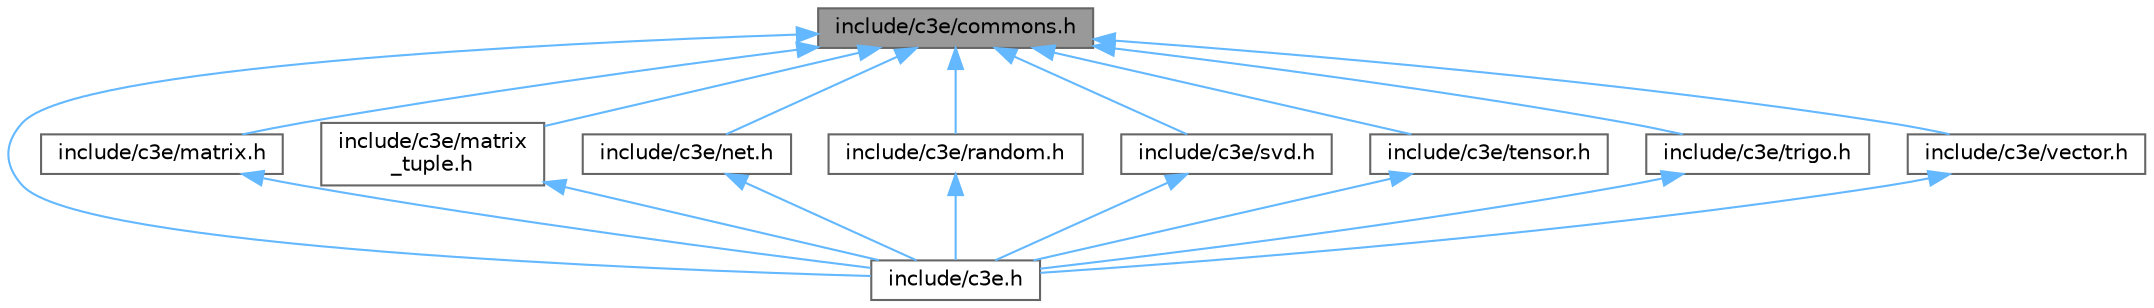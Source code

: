digraph "include/c3e/commons.h"
{
 // LATEX_PDF_SIZE
  bgcolor="transparent";
  edge [fontname=Helvetica,fontsize=10,labelfontname=Helvetica,labelfontsize=10];
  node [fontname=Helvetica,fontsize=10,shape=box,height=0.2,width=0.4];
  Node1 [id="Node000001",label="include/c3e/commons.h",height=0.2,width=0.4,color="gray40", fillcolor="grey60", style="filled", fontcolor="black",tooltip="Common data structures and type definitions for the C3E library."];
  Node1 -> Node2 [id="edge1_Node000001_Node000002",dir="back",color="steelblue1",style="solid",tooltip=" "];
  Node2 [id="Node000002",label="include/c3e.h",height=0.2,width=0.4,color="grey40", fillcolor="white", style="filled",URL="$c3e_8h.html",tooltip="Main header file for the Complex Compute Core Engine (C3E)."];
  Node1 -> Node3 [id="edge2_Node000001_Node000003",dir="back",color="steelblue1",style="solid",tooltip=" "];
  Node3 [id="Node000003",label="include/c3e/matrix.h",height=0.2,width=0.4,color="grey40", fillcolor="white", style="filled",URL="$matrix_8h.html",tooltip="Matrix operations for the Complex Compute Core Engine (C3E) framework."];
  Node3 -> Node2 [id="edge3_Node000003_Node000002",dir="back",color="steelblue1",style="solid",tooltip=" "];
  Node1 -> Node4 [id="edge4_Node000001_Node000004",dir="back",color="steelblue1",style="solid",tooltip=" "];
  Node4 [id="Node000004",label="include/c3e/matrix\l_tuple.h",height=0.2,width=0.4,color="grey40", fillcolor="white", style="filled",URL="$matrix__tuple_8h.html",tooltip="Defines functions and structures for matrix tuple operations in C3E."];
  Node4 -> Node2 [id="edge5_Node000004_Node000002",dir="back",color="steelblue1",style="solid",tooltip=" "];
  Node1 -> Node5 [id="edge6_Node000001_Node000005",dir="back",color="steelblue1",style="solid",tooltip=" "];
  Node5 [id="Node000005",label="include/c3e/net.h",height=0.2,width=0.4,color="grey40", fillcolor="white", style="filled",URL="$net_8h.html",tooltip="Network communication utilities for the C3E library."];
  Node5 -> Node2 [id="edge7_Node000005_Node000002",dir="back",color="steelblue1",style="solid",tooltip=" "];
  Node1 -> Node6 [id="edge8_Node000001_Node000006",dir="back",color="steelblue1",style="solid",tooltip=" "];
  Node6 [id="Node000006",label="include/c3e/random.h",height=0.2,width=0.4,color="grey40", fillcolor="white", style="filled",URL="$random_8h.html",tooltip="Random number generation utilities for the C3E library."];
  Node6 -> Node2 [id="edge9_Node000006_Node000002",dir="back",color="steelblue1",style="solid",tooltip=" "];
  Node1 -> Node7 [id="edge10_Node000001_Node000007",dir="back",color="steelblue1",style="solid",tooltip=" "];
  Node7 [id="Node000007",label="include/c3e/svd.h",height=0.2,width=0.4,color="grey40", fillcolor="white", style="filled",URL="$svd_8h.html",tooltip="Functions for Singular Value Decomposition (SVD) in the C3E library."];
  Node7 -> Node2 [id="edge11_Node000007_Node000002",dir="back",color="steelblue1",style="solid",tooltip=" "];
  Node1 -> Node8 [id="edge12_Node000001_Node000008",dir="back",color="steelblue1",style="solid",tooltip=" "];
  Node8 [id="Node000008",label="include/c3e/tensor.h",height=0.2,width=0.4,color="grey40", fillcolor="white", style="filled",URL="$tensor_8h.html",tooltip="Functions for tensor operations in the C3E library."];
  Node8 -> Node2 [id="edge13_Node000008_Node000002",dir="back",color="steelblue1",style="solid",tooltip=" "];
  Node1 -> Node9 [id="edge14_Node000001_Node000009",dir="back",color="steelblue1",style="solid",tooltip=" "];
  Node9 [id="Node000009",label="include/c3e/trigo.h",height=0.2,width=0.4,color="grey40", fillcolor="white", style="filled",URL="$trigo_8h.html",tooltip="Trigonometric and special functions for the C3E library."];
  Node9 -> Node2 [id="edge15_Node000009_Node000002",dir="back",color="steelblue1",style="solid",tooltip=" "];
  Node1 -> Node10 [id="edge16_Node000001_Node000010",dir="back",color="steelblue1",style="solid",tooltip=" "];
  Node10 [id="Node000010",label="include/c3e/vector.h",height=0.2,width=0.4,color="grey40", fillcolor="white", style="filled",URL="$vector_8h.html",tooltip="Vector operations and utilities for the C3E library."];
  Node10 -> Node2 [id="edge17_Node000010_Node000002",dir="back",color="steelblue1",style="solid",tooltip=" "];
}
